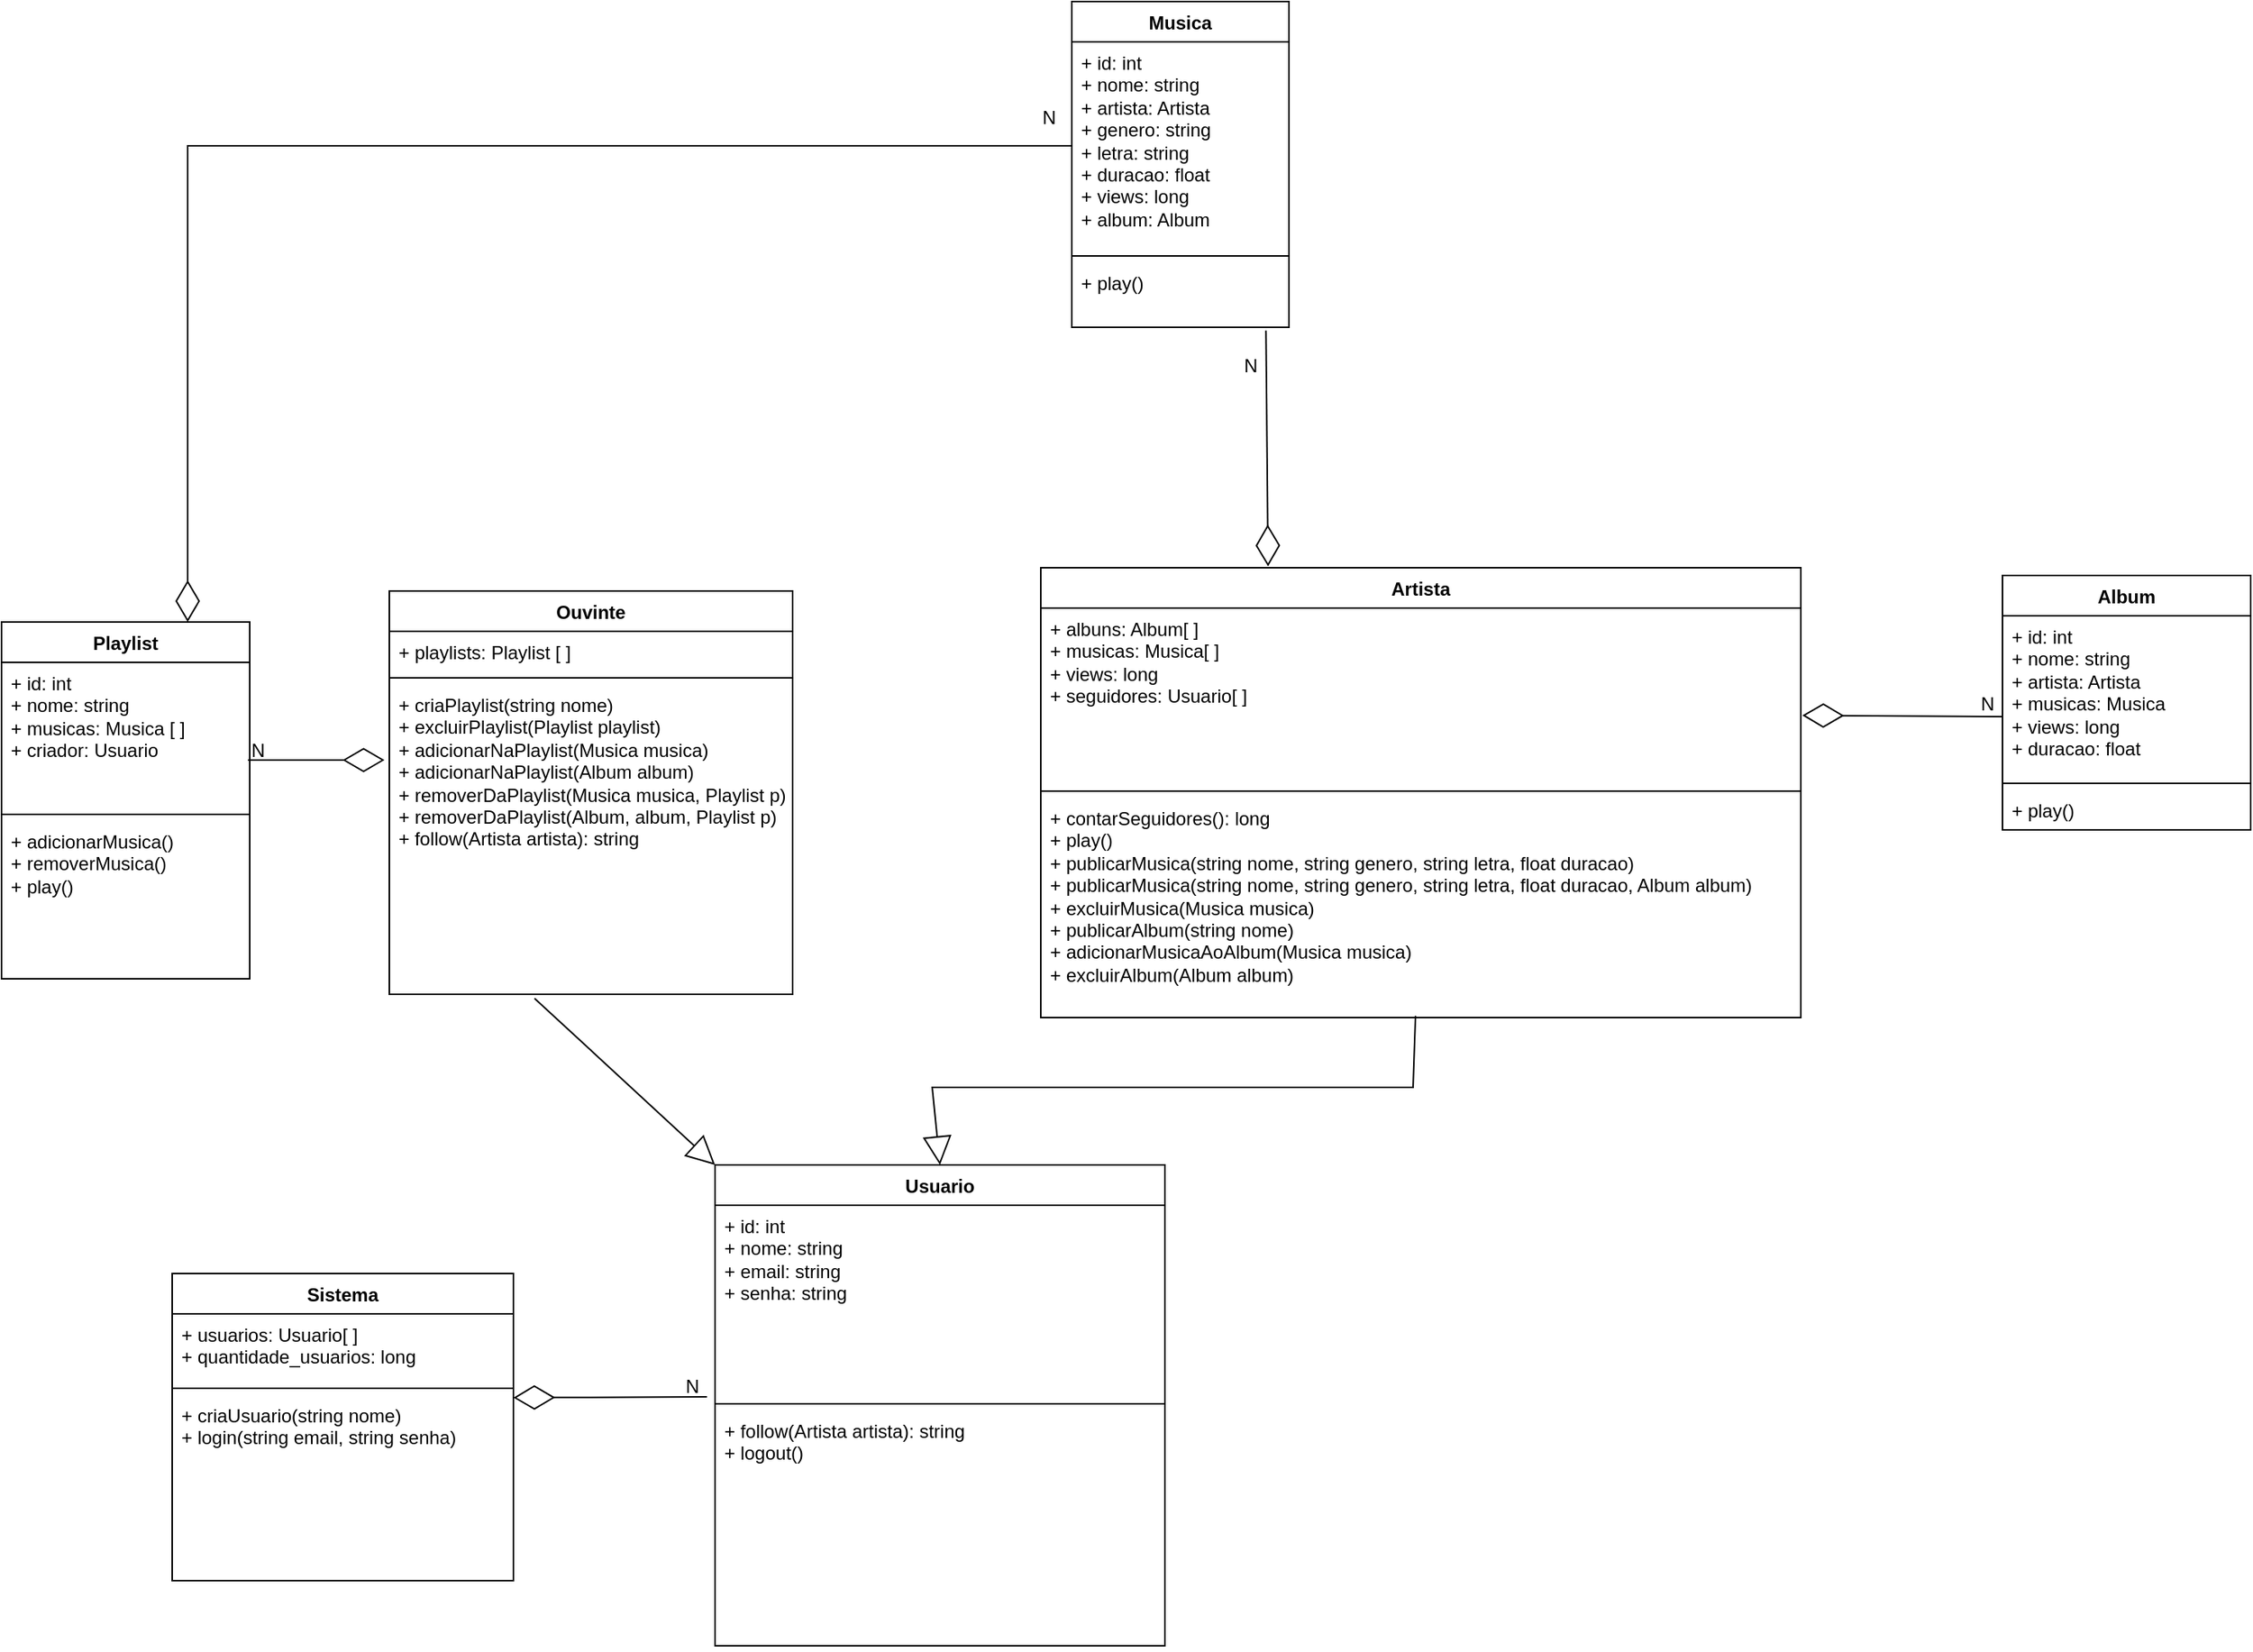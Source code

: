 <mxfile version="24.3.1" type="github">
  <diagram id="C5RBs43oDa-KdzZeNtuy" name="Page-1">
    <mxGraphModel dx="2350" dy="1972" grid="1" gridSize="10" guides="1" tooltips="1" connect="1" arrows="1" fold="1" page="1" pageScale="1" pageWidth="827" pageHeight="1169" math="0" shadow="0">
      <root>
        <mxCell id="WIyWlLk6GJQsqaUBKTNV-0" />
        <mxCell id="WIyWlLk6GJQsqaUBKTNV-1" parent="WIyWlLk6GJQsqaUBKTNV-0" />
        <mxCell id="Qz4DSYTSkl4mfM7tazpU-0" value="Musica" style="swimlane;fontStyle=1;align=center;verticalAlign=top;childLayout=stackLayout;horizontal=1;startSize=26;horizontalStack=0;resizeParent=1;resizeParentMax=0;resizeLast=0;collapsible=1;marginBottom=0;whiteSpace=wrap;html=1;" vertex="1" parent="WIyWlLk6GJQsqaUBKTNV-1">
          <mxGeometry y="-10" width="140" height="210" as="geometry" />
        </mxCell>
        <mxCell id="Qz4DSYTSkl4mfM7tazpU-1" value="+ id: int&lt;br&gt;+ nome: string&lt;br&gt;+ artista: Artista&lt;br&gt;+ genero: string&lt;br&gt;+ letra: string&lt;div&gt;+ duracao: float&lt;br&gt;+ views: long&lt;br&gt;+ album: Album&lt;/div&gt;" style="text;strokeColor=none;fillColor=none;align=left;verticalAlign=top;spacingLeft=4;spacingRight=4;overflow=hidden;rotatable=0;points=[[0,0.5],[1,0.5]];portConstraint=eastwest;whiteSpace=wrap;html=1;" vertex="1" parent="Qz4DSYTSkl4mfM7tazpU-0">
          <mxGeometry y="26" width="140" height="134" as="geometry" />
        </mxCell>
        <mxCell id="Qz4DSYTSkl4mfM7tazpU-2" value="" style="line;strokeWidth=1;fillColor=none;align=left;verticalAlign=middle;spacingTop=-1;spacingLeft=3;spacingRight=3;rotatable=0;labelPosition=right;points=[];portConstraint=eastwest;strokeColor=inherit;" vertex="1" parent="Qz4DSYTSkl4mfM7tazpU-0">
          <mxGeometry y="160" width="140" height="8" as="geometry" />
        </mxCell>
        <mxCell id="Qz4DSYTSkl4mfM7tazpU-3" value="&lt;div&gt;+ play()&lt;/div&gt;" style="text;strokeColor=none;fillColor=none;align=left;verticalAlign=top;spacingLeft=4;spacingRight=4;overflow=hidden;rotatable=0;points=[[0,0.5],[1,0.5]];portConstraint=eastwest;whiteSpace=wrap;html=1;" vertex="1" parent="Qz4DSYTSkl4mfM7tazpU-0">
          <mxGeometry y="168" width="140" height="42" as="geometry" />
        </mxCell>
        <mxCell id="Qz4DSYTSkl4mfM7tazpU-4" value="Artista" style="swimlane;fontStyle=1;align=center;verticalAlign=top;childLayout=stackLayout;horizontal=1;startSize=26;horizontalStack=0;resizeParent=1;resizeParentMax=0;resizeLast=0;collapsible=1;marginBottom=0;whiteSpace=wrap;html=1;" vertex="1" parent="WIyWlLk6GJQsqaUBKTNV-1">
          <mxGeometry x="-20" y="355" width="490" height="290" as="geometry" />
        </mxCell>
        <mxCell id="Qz4DSYTSkl4mfM7tazpU-5" value="+ albuns: Album[ ]&lt;div&gt;+ musicas: Musica[ ]&amp;nbsp;&lt;/div&gt;&lt;div&gt;+ views: long&lt;br&gt;+ seguidores: Usuario[ ]&amp;nbsp;&lt;/div&gt;" style="text;strokeColor=none;fillColor=none;align=left;verticalAlign=top;spacingLeft=4;spacingRight=4;overflow=hidden;rotatable=0;points=[[0,0.5],[1,0.5]];portConstraint=eastwest;whiteSpace=wrap;html=1;" vertex="1" parent="Qz4DSYTSkl4mfM7tazpU-4">
          <mxGeometry y="26" width="490" height="114" as="geometry" />
        </mxCell>
        <mxCell id="Qz4DSYTSkl4mfM7tazpU-6" value="" style="line;strokeWidth=1;fillColor=none;align=left;verticalAlign=middle;spacingTop=-1;spacingLeft=3;spacingRight=3;rotatable=0;labelPosition=right;points=[];portConstraint=eastwest;strokeColor=inherit;" vertex="1" parent="Qz4DSYTSkl4mfM7tazpU-4">
          <mxGeometry y="140" width="490" height="8" as="geometry" />
        </mxCell>
        <mxCell id="Qz4DSYTSkl4mfM7tazpU-7" value="+ contarSeguidores(): long&lt;br&gt;+ play()&lt;br&gt;+ publicarMusica(string nome, string genero, string letra, float duracao)&lt;div&gt;+ publicarMusica(string nome, string genero, string letra, float duracao, Album album)&lt;br&gt;+ excluirMusica(Musica musica)&lt;br&gt;+ publicarAlbum(string nome)&lt;br&gt;+ adicionarMusicaAoAlbum(Musica musica)&lt;br&gt;+ excluirAlbum(Album album)&lt;/div&gt;" style="text;strokeColor=none;fillColor=none;align=left;verticalAlign=top;spacingLeft=4;spacingRight=4;overflow=hidden;rotatable=0;points=[[0,0.5],[1,0.5]];portConstraint=eastwest;whiteSpace=wrap;html=1;" vertex="1" parent="Qz4DSYTSkl4mfM7tazpU-4">
          <mxGeometry y="148" width="490" height="142" as="geometry" />
        </mxCell>
        <mxCell id="Qz4DSYTSkl4mfM7tazpU-8" value="Usuario" style="swimlane;fontStyle=1;align=center;verticalAlign=top;childLayout=stackLayout;horizontal=1;startSize=26;horizontalStack=0;resizeParent=1;resizeParentMax=0;resizeLast=0;collapsible=1;marginBottom=0;whiteSpace=wrap;html=1;" vertex="1" parent="WIyWlLk6GJQsqaUBKTNV-1">
          <mxGeometry x="-230" y="740" width="290" height="310" as="geometry" />
        </mxCell>
        <mxCell id="Qz4DSYTSkl4mfM7tazpU-9" value="+ id: int&lt;br&gt;+ nome: string&lt;br&gt;+ email: string&lt;br&gt;+ senha: string" style="text;strokeColor=none;fillColor=none;align=left;verticalAlign=top;spacingLeft=4;spacingRight=4;overflow=hidden;rotatable=0;points=[[0,0.5],[1,0.5]];portConstraint=eastwest;whiteSpace=wrap;html=1;" vertex="1" parent="Qz4DSYTSkl4mfM7tazpU-8">
          <mxGeometry y="26" width="290" height="124" as="geometry" />
        </mxCell>
        <mxCell id="Qz4DSYTSkl4mfM7tazpU-10" value="" style="line;strokeWidth=1;fillColor=none;align=left;verticalAlign=middle;spacingTop=-1;spacingLeft=3;spacingRight=3;rotatable=0;labelPosition=right;points=[];portConstraint=eastwest;strokeColor=inherit;" vertex="1" parent="Qz4DSYTSkl4mfM7tazpU-8">
          <mxGeometry y="150" width="290" height="8" as="geometry" />
        </mxCell>
        <mxCell id="Qz4DSYTSkl4mfM7tazpU-11" value="+ follow(Artista artista): string&lt;br&gt;+ logout()" style="text;strokeColor=none;fillColor=none;align=left;verticalAlign=top;spacingLeft=4;spacingRight=4;overflow=hidden;rotatable=0;points=[[0,0.5],[1,0.5]];portConstraint=eastwest;whiteSpace=wrap;html=1;" vertex="1" parent="Qz4DSYTSkl4mfM7tazpU-8">
          <mxGeometry y="158" width="290" height="152" as="geometry" />
        </mxCell>
        <mxCell id="Qz4DSYTSkl4mfM7tazpU-12" value="Sistema" style="swimlane;fontStyle=1;align=center;verticalAlign=top;childLayout=stackLayout;horizontal=1;startSize=26;horizontalStack=0;resizeParent=1;resizeParentMax=0;resizeLast=0;collapsible=1;marginBottom=0;whiteSpace=wrap;html=1;" vertex="1" parent="WIyWlLk6GJQsqaUBKTNV-1">
          <mxGeometry x="-580" y="810" width="220" height="198" as="geometry" />
        </mxCell>
        <mxCell id="Qz4DSYTSkl4mfM7tazpU-13" value="+ usuarios: Usuario[ ]&amp;nbsp;&lt;br&gt;+ quantidade_usuarios: long" style="text;strokeColor=none;fillColor=none;align=left;verticalAlign=top;spacingLeft=4;spacingRight=4;overflow=hidden;rotatable=0;points=[[0,0.5],[1,0.5]];portConstraint=eastwest;whiteSpace=wrap;html=1;" vertex="1" parent="Qz4DSYTSkl4mfM7tazpU-12">
          <mxGeometry y="26" width="220" height="44" as="geometry" />
        </mxCell>
        <mxCell id="Qz4DSYTSkl4mfM7tazpU-14" value="" style="line;strokeWidth=1;fillColor=none;align=left;verticalAlign=middle;spacingTop=-1;spacingLeft=3;spacingRight=3;rotatable=0;labelPosition=right;points=[];portConstraint=eastwest;strokeColor=inherit;" vertex="1" parent="Qz4DSYTSkl4mfM7tazpU-12">
          <mxGeometry y="70" width="220" height="8" as="geometry" />
        </mxCell>
        <mxCell id="Qz4DSYTSkl4mfM7tazpU-15" value="+ criaUsuario(string nome)&lt;br&gt;+ login(string email, string senha)" style="text;strokeColor=none;fillColor=none;align=left;verticalAlign=top;spacingLeft=4;spacingRight=4;overflow=hidden;rotatable=0;points=[[0,0.5],[1,0.5]];portConstraint=eastwest;whiteSpace=wrap;html=1;" vertex="1" parent="Qz4DSYTSkl4mfM7tazpU-12">
          <mxGeometry y="78" width="220" height="120" as="geometry" />
        </mxCell>
        <mxCell id="Qz4DSYTSkl4mfM7tazpU-16" value="Album" style="swimlane;fontStyle=1;align=center;verticalAlign=top;childLayout=stackLayout;horizontal=1;startSize=26;horizontalStack=0;resizeParent=1;resizeParentMax=0;resizeLast=0;collapsible=1;marginBottom=0;whiteSpace=wrap;html=1;" vertex="1" parent="WIyWlLk6GJQsqaUBKTNV-1">
          <mxGeometry x="600" y="360" width="160" height="164" as="geometry" />
        </mxCell>
        <mxCell id="Qz4DSYTSkl4mfM7tazpU-17" value="+ id: int&lt;br&gt;+ nome: string&lt;br&gt;+ artista: Artista&lt;br&gt;+ musicas: Musica&lt;br&gt;+ views: long&lt;br&gt;+ duracao: float" style="text;strokeColor=none;fillColor=none;align=left;verticalAlign=top;spacingLeft=4;spacingRight=4;overflow=hidden;rotatable=0;points=[[0,0.5],[1,0.5]];portConstraint=eastwest;whiteSpace=wrap;html=1;" vertex="1" parent="Qz4DSYTSkl4mfM7tazpU-16">
          <mxGeometry y="26" width="160" height="104" as="geometry" />
        </mxCell>
        <mxCell id="Qz4DSYTSkl4mfM7tazpU-18" value="" style="line;strokeWidth=1;fillColor=none;align=left;verticalAlign=middle;spacingTop=-1;spacingLeft=3;spacingRight=3;rotatable=0;labelPosition=right;points=[];portConstraint=eastwest;strokeColor=inherit;" vertex="1" parent="Qz4DSYTSkl4mfM7tazpU-16">
          <mxGeometry y="130" width="160" height="8" as="geometry" />
        </mxCell>
        <mxCell id="Qz4DSYTSkl4mfM7tazpU-19" value="+ play()" style="text;strokeColor=none;fillColor=none;align=left;verticalAlign=top;spacingLeft=4;spacingRight=4;overflow=hidden;rotatable=0;points=[[0,0.5],[1,0.5]];portConstraint=eastwest;whiteSpace=wrap;html=1;" vertex="1" parent="Qz4DSYTSkl4mfM7tazpU-16">
          <mxGeometry y="138" width="160" height="26" as="geometry" />
        </mxCell>
        <mxCell id="Qz4DSYTSkl4mfM7tazpU-24" value="Playlist" style="swimlane;fontStyle=1;align=center;verticalAlign=top;childLayout=stackLayout;horizontal=1;startSize=26;horizontalStack=0;resizeParent=1;resizeParentMax=0;resizeLast=0;collapsible=1;marginBottom=0;whiteSpace=wrap;html=1;" vertex="1" parent="WIyWlLk6GJQsqaUBKTNV-1">
          <mxGeometry x="-690" y="390" width="160" height="230" as="geometry" />
        </mxCell>
        <mxCell id="Qz4DSYTSkl4mfM7tazpU-25" value="+ id: int&lt;div&gt;+ nome: string&lt;br&gt;+ musicas: Musica [ ]&lt;/div&gt;&lt;div&gt;+ criador: Usuario&lt;/div&gt;" style="text;strokeColor=none;fillColor=none;align=left;verticalAlign=top;spacingLeft=4;spacingRight=4;overflow=hidden;rotatable=0;points=[[0,0.5],[1,0.5]];portConstraint=eastwest;whiteSpace=wrap;html=1;" vertex="1" parent="Qz4DSYTSkl4mfM7tazpU-24">
          <mxGeometry y="26" width="160" height="94" as="geometry" />
        </mxCell>
        <mxCell id="Qz4DSYTSkl4mfM7tazpU-26" value="" style="line;strokeWidth=1;fillColor=none;align=left;verticalAlign=middle;spacingTop=-1;spacingLeft=3;spacingRight=3;rotatable=0;labelPosition=right;points=[];portConstraint=eastwest;strokeColor=inherit;" vertex="1" parent="Qz4DSYTSkl4mfM7tazpU-24">
          <mxGeometry y="120" width="160" height="8" as="geometry" />
        </mxCell>
        <mxCell id="Qz4DSYTSkl4mfM7tazpU-27" value="+ adicionarMusica()&lt;div&gt;+ removerMusica()&lt;br&gt;+ play()&lt;/div&gt;" style="text;strokeColor=none;fillColor=none;align=left;verticalAlign=top;spacingLeft=4;spacingRight=4;overflow=hidden;rotatable=0;points=[[0,0.5],[1,0.5]];portConstraint=eastwest;whiteSpace=wrap;html=1;" vertex="1" parent="Qz4DSYTSkl4mfM7tazpU-24">
          <mxGeometry y="128" width="160" height="102" as="geometry" />
        </mxCell>
        <mxCell id="Qz4DSYTSkl4mfM7tazpU-31" value="Ouvinte" style="swimlane;fontStyle=1;align=center;verticalAlign=top;childLayout=stackLayout;horizontal=1;startSize=26;horizontalStack=0;resizeParent=1;resizeParentMax=0;resizeLast=0;collapsible=1;marginBottom=0;whiteSpace=wrap;html=1;" vertex="1" parent="WIyWlLk6GJQsqaUBKTNV-1">
          <mxGeometry x="-440" y="370" width="260" height="260" as="geometry" />
        </mxCell>
        <mxCell id="Qz4DSYTSkl4mfM7tazpU-32" value="+ playlists: Playlist [ ]&amp;nbsp;" style="text;strokeColor=none;fillColor=none;align=left;verticalAlign=top;spacingLeft=4;spacingRight=4;overflow=hidden;rotatable=0;points=[[0,0.5],[1,0.5]];portConstraint=eastwest;whiteSpace=wrap;html=1;" vertex="1" parent="Qz4DSYTSkl4mfM7tazpU-31">
          <mxGeometry y="26" width="260" height="26" as="geometry" />
        </mxCell>
        <mxCell id="Qz4DSYTSkl4mfM7tazpU-33" value="" style="line;strokeWidth=1;fillColor=none;align=left;verticalAlign=middle;spacingTop=-1;spacingLeft=3;spacingRight=3;rotatable=0;labelPosition=right;points=[];portConstraint=eastwest;strokeColor=inherit;" vertex="1" parent="Qz4DSYTSkl4mfM7tazpU-31">
          <mxGeometry y="52" width="260" height="8" as="geometry" />
        </mxCell>
        <mxCell id="Qz4DSYTSkl4mfM7tazpU-34" value="+ criaPlaylist(string nome)&lt;br&gt;+ excluirPlaylist(Playlist playlist)&lt;br&gt;+ adicionarNaPlaylist(Musica musica)&lt;br&gt;+ adicionarNaPlaylist(Album album)&lt;br&gt;+ removerDaPlaylist(Musica musica, Playlist p)&lt;br&gt;+ removerDaPlaylist(Album, album, Playlist p)&lt;br&gt;+ follow(Artista artista): string" style="text;strokeColor=none;fillColor=none;align=left;verticalAlign=top;spacingLeft=4;spacingRight=4;overflow=hidden;rotatable=0;points=[[0,0.5],[1,0.5]];portConstraint=eastwest;whiteSpace=wrap;html=1;" vertex="1" parent="Qz4DSYTSkl4mfM7tazpU-31">
          <mxGeometry y="60" width="260" height="200" as="geometry" />
        </mxCell>
        <mxCell id="Qz4DSYTSkl4mfM7tazpU-36" value="" style="endArrow=block;endSize=16;endFill=0;html=1;rounded=0;exitX=0.36;exitY=1.013;exitDx=0;exitDy=0;exitPerimeter=0;entryX=0;entryY=0;entryDx=0;entryDy=0;" edge="1" parent="WIyWlLk6GJQsqaUBKTNV-1" source="Qz4DSYTSkl4mfM7tazpU-34" target="Qz4DSYTSkl4mfM7tazpU-8">
          <mxGeometry width="160" relative="1" as="geometry">
            <mxPoint x="50" y="780" as="sourcePoint" />
            <mxPoint x="210" y="780" as="targetPoint" />
          </mxGeometry>
        </mxCell>
        <mxCell id="Qz4DSYTSkl4mfM7tazpU-37" value="" style="endArrow=block;endSize=16;endFill=0;html=1;rounded=0;exitX=0.493;exitY=0.992;exitDx=0;exitDy=0;exitPerimeter=0;entryX=0.5;entryY=0;entryDx=0;entryDy=0;" edge="1" parent="WIyWlLk6GJQsqaUBKTNV-1" source="Qz4DSYTSkl4mfM7tazpU-7" target="Qz4DSYTSkl4mfM7tazpU-8">
          <mxGeometry width="160" relative="1" as="geometry">
            <mxPoint x="50" y="780" as="sourcePoint" />
            <mxPoint x="-85" y="690" as="targetPoint" />
            <Array as="points">
              <mxPoint x="220" y="690" />
              <mxPoint x="-90" y="690" />
            </Array>
          </mxGeometry>
        </mxCell>
        <mxCell id="Qz4DSYTSkl4mfM7tazpU-38" value="" style="endArrow=diamondThin;endFill=0;endSize=24;html=1;rounded=0;entryX=1.002;entryY=0.607;entryDx=0;entryDy=0;entryPerimeter=0;exitX=0;exitY=0.625;exitDx=0;exitDy=0;exitPerimeter=0;" edge="1" parent="WIyWlLk6GJQsqaUBKTNV-1" source="Qz4DSYTSkl4mfM7tazpU-17" target="Qz4DSYTSkl4mfM7tazpU-5">
          <mxGeometry width="160" relative="1" as="geometry">
            <mxPoint x="510" y="680" as="sourcePoint" />
            <mxPoint x="550" y="540" as="targetPoint" />
            <Array as="points" />
          </mxGeometry>
        </mxCell>
        <mxCell id="Qz4DSYTSkl4mfM7tazpU-39" value="" style="endArrow=diamondThin;endFill=0;endSize=24;html=1;rounded=0;exitX=0.894;exitY=1.051;exitDx=0;exitDy=0;exitPerimeter=0;entryX=0.299;entryY=-0.003;entryDx=0;entryDy=0;entryPerimeter=0;" edge="1" parent="WIyWlLk6GJQsqaUBKTNV-1" source="Qz4DSYTSkl4mfM7tazpU-3" target="Qz4DSYTSkl4mfM7tazpU-4">
          <mxGeometry width="160" relative="1" as="geometry">
            <mxPoint x="580" y="560" as="sourcePoint" />
            <mxPoint x="125" y="350" as="targetPoint" />
            <Array as="points" />
          </mxGeometry>
        </mxCell>
        <mxCell id="Qz4DSYTSkl4mfM7tazpU-40" value="N" style="text;html=1;align=center;verticalAlign=middle;resizable=0;points=[];autosize=1;strokeColor=none;fillColor=none;" vertex="1" parent="WIyWlLk6GJQsqaUBKTNV-1">
          <mxGeometry x="575" y="428" width="30" height="30" as="geometry" />
        </mxCell>
        <mxCell id="Qz4DSYTSkl4mfM7tazpU-41" value="N" style="text;html=1;align=center;verticalAlign=middle;resizable=0;points=[];autosize=1;strokeColor=none;fillColor=none;" vertex="1" parent="WIyWlLk6GJQsqaUBKTNV-1">
          <mxGeometry x="-30" y="50" width="30" height="30" as="geometry" />
        </mxCell>
        <mxCell id="Qz4DSYTSkl4mfM7tazpU-42" value="" style="endArrow=diamondThin;endFill=0;endSize=24;html=1;rounded=0;entryX=-0.012;entryY=0.245;entryDx=0;entryDy=0;entryPerimeter=0;exitX=0.993;exitY=0.67;exitDx=0;exitDy=0;exitPerimeter=0;" edge="1" parent="WIyWlLk6GJQsqaUBKTNV-1" source="Qz4DSYTSkl4mfM7tazpU-25" target="Qz4DSYTSkl4mfM7tazpU-34">
          <mxGeometry width="160" relative="1" as="geometry">
            <mxPoint x="-320" y="320" as="sourcePoint" />
            <mxPoint x="-160" y="320" as="targetPoint" />
          </mxGeometry>
        </mxCell>
        <mxCell id="Qz4DSYTSkl4mfM7tazpU-43" value="N" style="text;html=1;align=center;verticalAlign=middle;resizable=0;points=[];autosize=1;strokeColor=none;fillColor=none;" vertex="1" parent="WIyWlLk6GJQsqaUBKTNV-1">
          <mxGeometry x="-540" y="458" width="30" height="30" as="geometry" />
        </mxCell>
        <mxCell id="Qz4DSYTSkl4mfM7tazpU-45" value="" style="endArrow=diamondThin;endFill=0;endSize=24;html=1;rounded=0;entryX=0.75;entryY=0;entryDx=0;entryDy=0;exitX=0;exitY=0.5;exitDx=0;exitDy=0;" edge="1" parent="WIyWlLk6GJQsqaUBKTNV-1" source="Qz4DSYTSkl4mfM7tazpU-1" target="Qz4DSYTSkl4mfM7tazpU-24">
          <mxGeometry width="160" relative="1" as="geometry">
            <mxPoint x="-570" y="160" as="sourcePoint" />
            <mxPoint x="-390" y="160" as="targetPoint" />
            <Array as="points">
              <mxPoint x="-570" y="83" />
            </Array>
          </mxGeometry>
        </mxCell>
        <mxCell id="Qz4DSYTSkl4mfM7tazpU-47" value="N" style="text;html=1;align=center;verticalAlign=middle;resizable=0;points=[];autosize=1;strokeColor=none;fillColor=none;" vertex="1" parent="WIyWlLk6GJQsqaUBKTNV-1">
          <mxGeometry x="100" y="210" width="30" height="30" as="geometry" />
        </mxCell>
        <mxCell id="Qz4DSYTSkl4mfM7tazpU-48" value="" style="endArrow=diamondThin;endFill=0;endSize=24;html=1;rounded=0;entryX=1;entryY=0.017;entryDx=0;entryDy=0;entryPerimeter=0;exitX=-0.018;exitY=0.996;exitDx=0;exitDy=0;exitPerimeter=0;" edge="1" parent="WIyWlLk6GJQsqaUBKTNV-1" source="Qz4DSYTSkl4mfM7tazpU-9" target="Qz4DSYTSkl4mfM7tazpU-15">
          <mxGeometry width="160" relative="1" as="geometry">
            <mxPoint x="-140" y="610" as="sourcePoint" />
            <mxPoint x="20" y="610" as="targetPoint" />
          </mxGeometry>
        </mxCell>
        <mxCell id="Qz4DSYTSkl4mfM7tazpU-49" value="N" style="text;html=1;align=center;verticalAlign=middle;resizable=0;points=[];autosize=1;strokeColor=none;fillColor=none;" vertex="1" parent="WIyWlLk6GJQsqaUBKTNV-1">
          <mxGeometry x="-260" y="868" width="30" height="30" as="geometry" />
        </mxCell>
      </root>
    </mxGraphModel>
  </diagram>
</mxfile>

